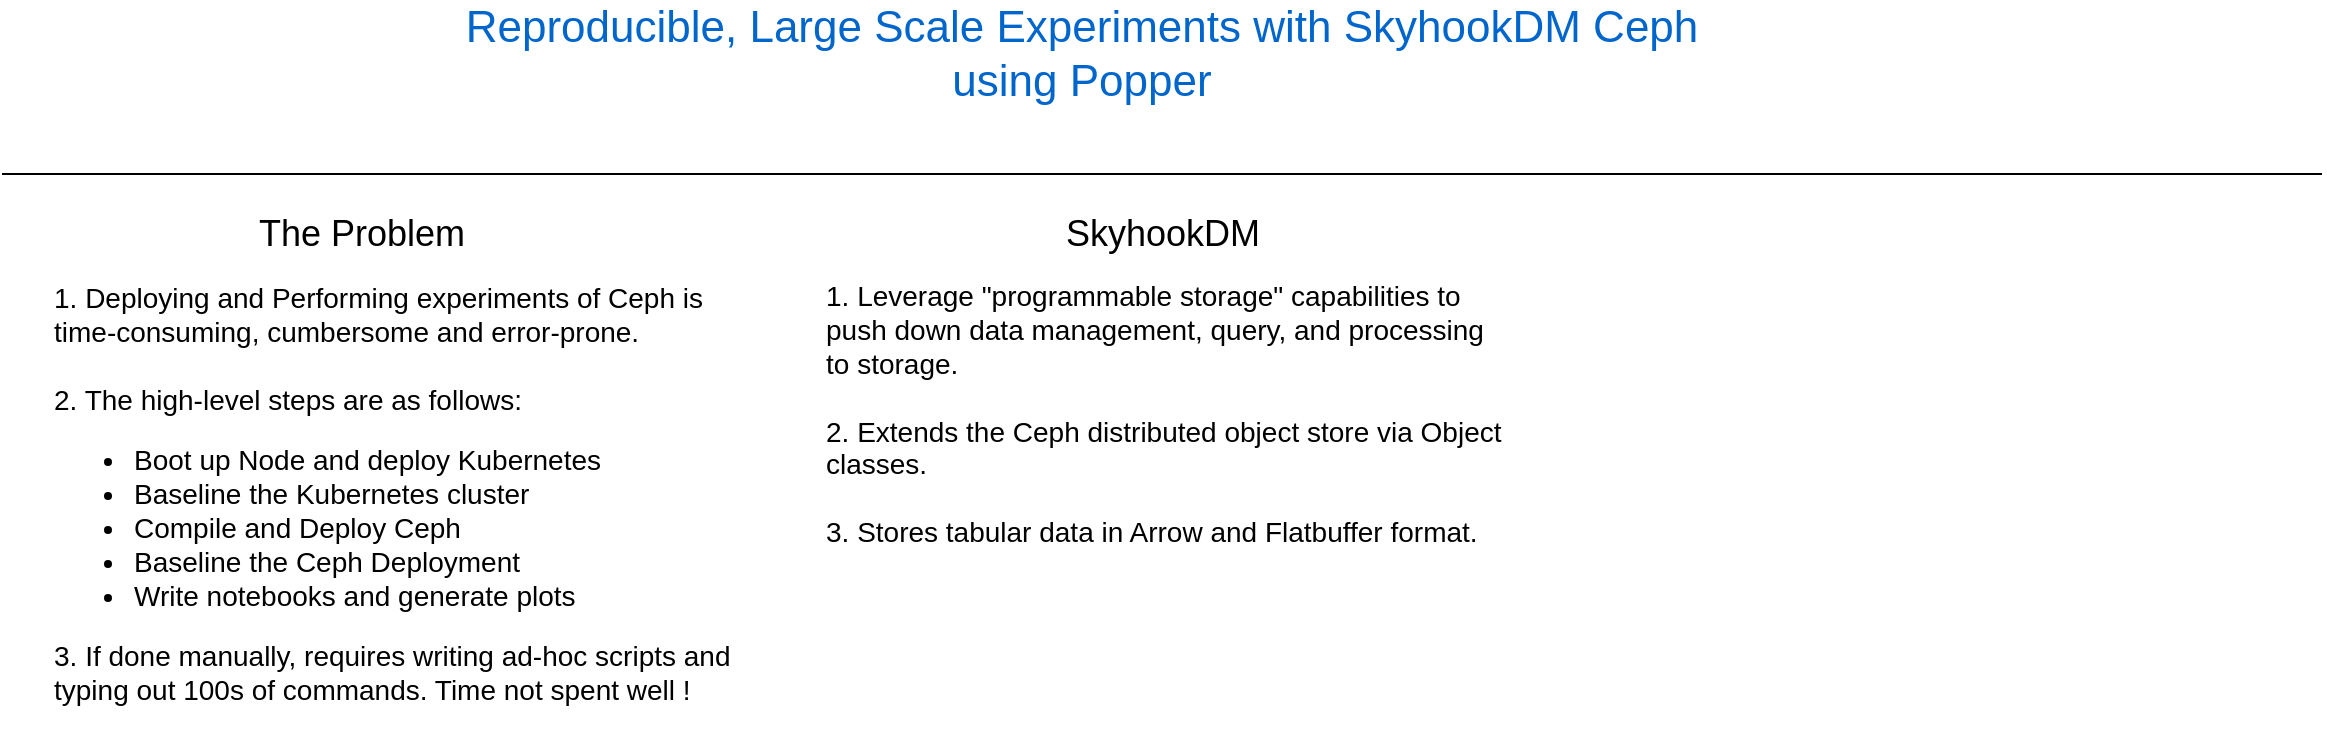 <mxfile version="13.7.1" type="github">
  <diagram id="dcP60B0NoK9WWwO6IKdQ" name="Page-1">
    <mxGraphModel dx="946" dy="1305" grid="1" gridSize="10" guides="1" tooltips="1" connect="1" arrows="1" fold="1" page="1" pageScale="1" pageWidth="1169" pageHeight="827" math="0" shadow="0">
      <root>
        <mxCell id="0" />
        <mxCell id="1" parent="0" />
        <mxCell id="TLtv2jbyTkEXlZUa4dDv-1" value="&lt;font style=&quot;font-size: 22px&quot; color=&quot;#0066cc&quot;&gt;Reproducible, Large Scale Experiments with SkyhookDM Ceph using Popper&lt;/font&gt;" style="text;html=1;strokeColor=none;fillColor=none;align=center;verticalAlign=middle;whiteSpace=wrap;rounded=0;" parent="1" vertex="1">
          <mxGeometry x="210" y="-790" width="670" height="20" as="geometry" />
        </mxCell>
        <mxCell id="TLtv2jbyTkEXlZUa4dDv-2" value="" style="endArrow=none;html=1;" parent="1" edge="1">
          <mxGeometry width="50" height="50" relative="1" as="geometry">
            <mxPoint x="5" y="-720" as="sourcePoint" />
            <mxPoint x="1165" y="-720" as="targetPoint" />
          </mxGeometry>
        </mxCell>
        <mxCell id="jfKvlz78rpgBTAkkKznz-1" value="&lt;font style=&quot;font-size: 18px&quot;&gt;The Problem&lt;/font&gt;" style="text;html=1;strokeColor=none;fillColor=none;align=center;verticalAlign=middle;whiteSpace=wrap;rounded=0;" parent="1" vertex="1">
          <mxGeometry x="120" y="-700" width="130" height="20" as="geometry" />
        </mxCell>
        <mxCell id="jfKvlz78rpgBTAkkKznz-6" value="&lt;div style=&quot;text-align: left ; font-size: 14px&quot;&gt;&lt;font style=&quot;font-size: 14px&quot;&gt;1. Deploying and Performing experiments of Ceph is&amp;nbsp;&lt;/font&gt;&lt;/div&gt;&lt;div style=&quot;text-align: left ; font-size: 14px&quot;&gt;&lt;font style=&quot;font-size: 14px&quot;&gt;time-consuming, cumbersome and error-prone.&lt;/font&gt;&lt;/div&gt;&lt;div style=&quot;text-align: left ; font-size: 14px&quot;&gt;&lt;font style=&quot;font-size: 14px&quot;&gt;&lt;br&gt;&lt;/font&gt;&lt;/div&gt;&lt;font style=&quot;font-size: 14px&quot;&gt;&lt;div style=&quot;text-align: left&quot;&gt;&lt;span&gt;2. The high-level steps are as follows:&amp;nbsp;&lt;/span&gt;&lt;/div&gt;&lt;div style=&quot;text-align: left&quot;&gt;&lt;ul&gt;&lt;li&gt;&lt;span&gt;&lt;div style=&quot;text-align: left&quot;&gt;&lt;span&gt;Boot up Node and deploy Kubernetes&lt;/span&gt;&lt;/div&gt;&lt;/span&gt;&lt;/li&gt;&lt;li&gt;&lt;div style=&quot;text-align: left&quot;&gt;Baseline the Kubernetes cluster&lt;/div&gt;&lt;/li&gt;&lt;li&gt;&lt;div style=&quot;text-align: left&quot;&gt;Compile and Deploy Ceph&lt;/div&gt;&lt;/li&gt;&lt;li&gt;&lt;div style=&quot;text-align: left&quot;&gt;Baseline the Ceph Deployment&lt;/div&gt;&lt;/li&gt;&lt;li&gt;&lt;div style=&quot;text-align: left&quot;&gt;Write notebooks and generate plots&lt;/div&gt;&lt;/li&gt;&lt;/ul&gt;&lt;div&gt;3. If done manually, requires writing ad-hoc scripts and typing out 100s of commands. Time not spent well !&lt;/div&gt;&lt;/div&gt;&lt;/font&gt;" style="text;html=1;strokeColor=none;fillColor=none;align=center;verticalAlign=middle;whiteSpace=wrap;rounded=0;" parent="1" vertex="1">
          <mxGeometry x="30" y="-680" width="350" height="240" as="geometry" />
        </mxCell>
        <mxCell id="jfKvlz78rpgBTAkkKznz-7" style="edgeStyle=orthogonalEdgeStyle;rounded=0;orthogonalLoop=1;jettySize=auto;html=1;exitX=0.5;exitY=1;exitDx=0;exitDy=0;" parent="1" source="jfKvlz78rpgBTAkkKznz-1" target="jfKvlz78rpgBTAkkKznz-1" edge="1">
          <mxGeometry relative="1" as="geometry" />
        </mxCell>
        <mxCell id="jfKvlz78rpgBTAkkKznz-8" style="edgeStyle=orthogonalEdgeStyle;rounded=0;orthogonalLoop=1;jettySize=auto;html=1;exitX=0.5;exitY=1;exitDx=0;exitDy=0;" parent="1" source="jfKvlz78rpgBTAkkKznz-1" target="jfKvlz78rpgBTAkkKznz-1" edge="1">
          <mxGeometry relative="1" as="geometry" />
        </mxCell>
        <mxCell id="7dyDRv-mh5p-rkIBtsI9-1" value="&lt;font style=&quot;font-size: 18px&quot;&gt;SkyhookDM&lt;/font&gt;" style="text;html=1;strokeColor=none;fillColor=none;align=center;verticalAlign=middle;whiteSpace=wrap;rounded=0;" vertex="1" parent="1">
          <mxGeometry x="582.5" y="-700" width="5" height="20" as="geometry" />
        </mxCell>
        <mxCell id="7dyDRv-mh5p-rkIBtsI9-2" value="&lt;font style=&quot;font-size: 14px&quot;&gt;&lt;span&gt;1. Leverage &quot;programmable storage&quot; capabilities to push down data management, query, and processing to storage.&lt;/span&gt;&lt;br&gt;&lt;br&gt;&lt;span&gt;2. Extends the Ceph distributed object store via Object classes.&lt;/span&gt;&lt;br&gt;&lt;br&gt;&lt;span&gt;3. Stores tabular data in Arrow and Flatbuffer format.&lt;/span&gt;&lt;/font&gt;" style="text;html=1;strokeColor=none;fillColor=none;align=left;verticalAlign=middle;whiteSpace=wrap;rounded=0;" vertex="1" parent="1">
          <mxGeometry x="415" y="-680" width="340" height="160" as="geometry" />
        </mxCell>
      </root>
    </mxGraphModel>
  </diagram>
</mxfile>
